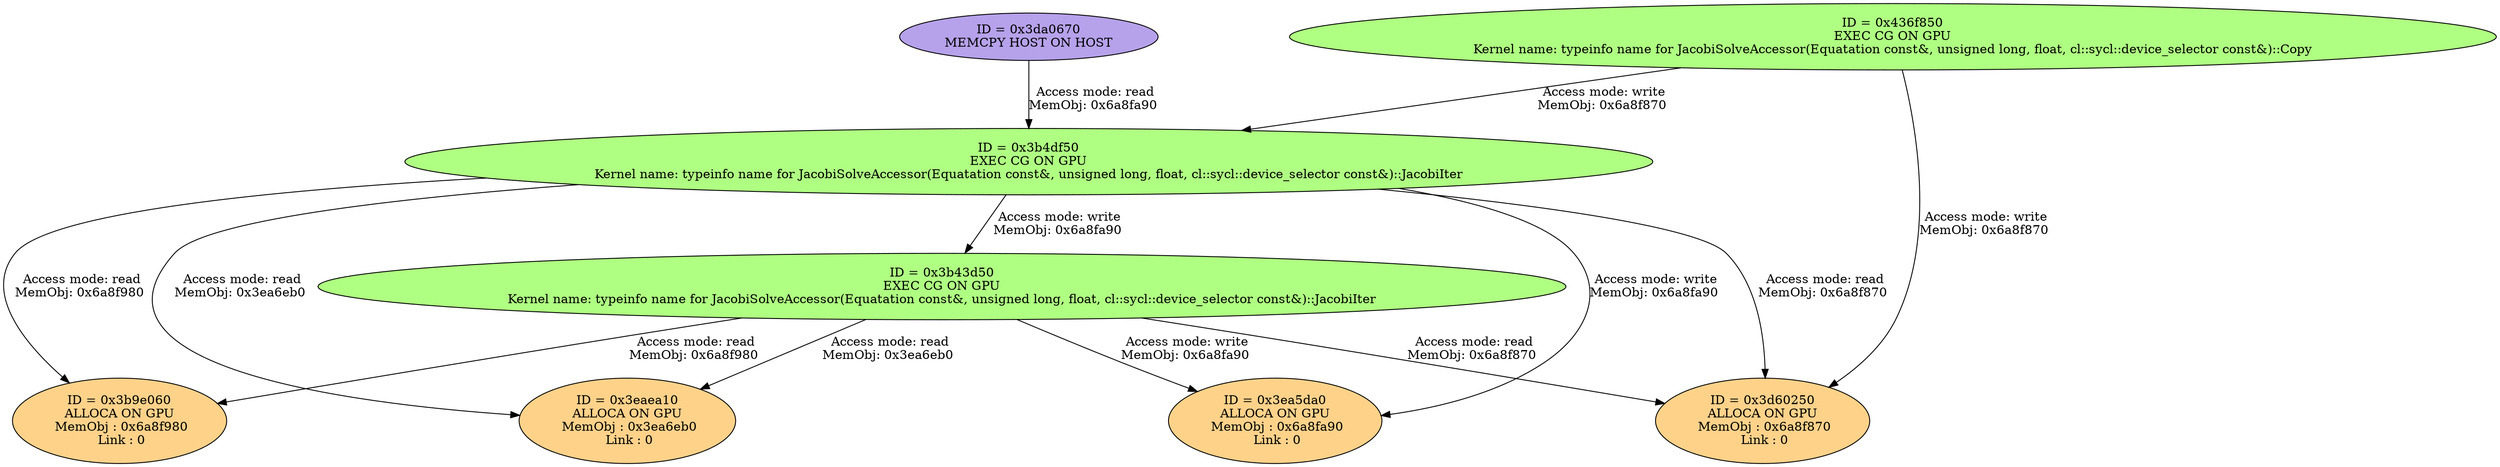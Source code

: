 strict digraph {
"0x3da0670" [style=filled, fillcolor="#B6A2EB", label="ID = 0x3da0670\nMEMCPY HOST ON HOST\n"];
  "0x3da0670" -> "0x3b4df50" [ label = "Access mode: read\nMemObj: 0x6a8fa90 " ]
"0x436f850" [style=filled, fillcolor="#AFFF82", label="ID = 0x436f850\nEXEC CG ON GPU\nKernel name: typeinfo name for JacobiSolveAccessor(Equatation const&, unsigned long, float, cl::sycl::device_selector const&)::Copy\n"];
  "0x436f850" -> "0x3b4df50" [ label = "Access mode: read\nMemObj: 0x6a8fa90 " ]
  "0x436f850" -> "0x3d60250" [ label = "Access mode: write\nMemObj: 0x6a8f870 " ]
  "0x436f850" -> "0x3b4df50" [ label = "Access mode: write\nMemObj: 0x6a8f870 " ]
"0x3b4df50" [style=filled, fillcolor="#AFFF82", label="ID = 0x3b4df50\nEXEC CG ON GPU\nKernel name: typeinfo name for JacobiSolveAccessor(Equatation const&, unsigned long, float, cl::sycl::device_selector const&)::JacobiIter\n"];
  "0x3b4df50" -> "0x3b9e060" [ label = "Access mode: read\nMemObj: 0x6a8f980 " ]
  "0x3b4df50" -> "0x3eaea10" [ label = "Access mode: read\nMemObj: 0x3ea6eb0 " ]
  "0x3b4df50" -> "0x3d60250" [ label = "Access mode: read\nMemObj: 0x6a8f870 " ]
  "0x3b4df50" -> "0x3ea5da0" [ label = "Access mode: write\nMemObj: 0x6a8fa90 " ]
  "0x3b4df50" -> "0x3b43d50" [ label = "Access mode: write\nMemObj: 0x6a8fa90 " ]
"0x3b43d50" [style=filled, fillcolor="#AFFF82", label="ID = 0x3b43d50\nEXEC CG ON GPU\nKernel name: typeinfo name for JacobiSolveAccessor(Equatation const&, unsigned long, float, cl::sycl::device_selector const&)::JacobiIter\n"];
  "0x3b43d50" -> "0x3b9e060" [ label = "Access mode: read\nMemObj: 0x6a8f980 " ]
  "0x3b43d50" -> "0x3eaea10" [ label = "Access mode: read\nMemObj: 0x3ea6eb0 " ]
  "0x3b43d50" -> "0x3d60250" [ label = "Access mode: read\nMemObj: 0x6a8f870 " ]
  "0x3b43d50" -> "0x3ea5da0" [ label = "Access mode: write\nMemObj: 0x6a8fa90 " ]
"0x3b9e060" [style=filled, fillcolor="#FFD28A", label="ID = 0x3b9e060\nALLOCA ON GPU\n MemObj : 0x6a8f980\n Link : 0\n"];
"0x3eaea10" [style=filled, fillcolor="#FFD28A", label="ID = 0x3eaea10\nALLOCA ON GPU\n MemObj : 0x3ea6eb0\n Link : 0\n"];
"0x3d60250" [style=filled, fillcolor="#FFD28A", label="ID = 0x3d60250\nALLOCA ON GPU\n MemObj : 0x6a8f870\n Link : 0\n"];
"0x3ea5da0" [style=filled, fillcolor="#FFD28A", label="ID = 0x3ea5da0\nALLOCA ON GPU\n MemObj : 0x6a8fa90\n Link : 0\n"];
}
